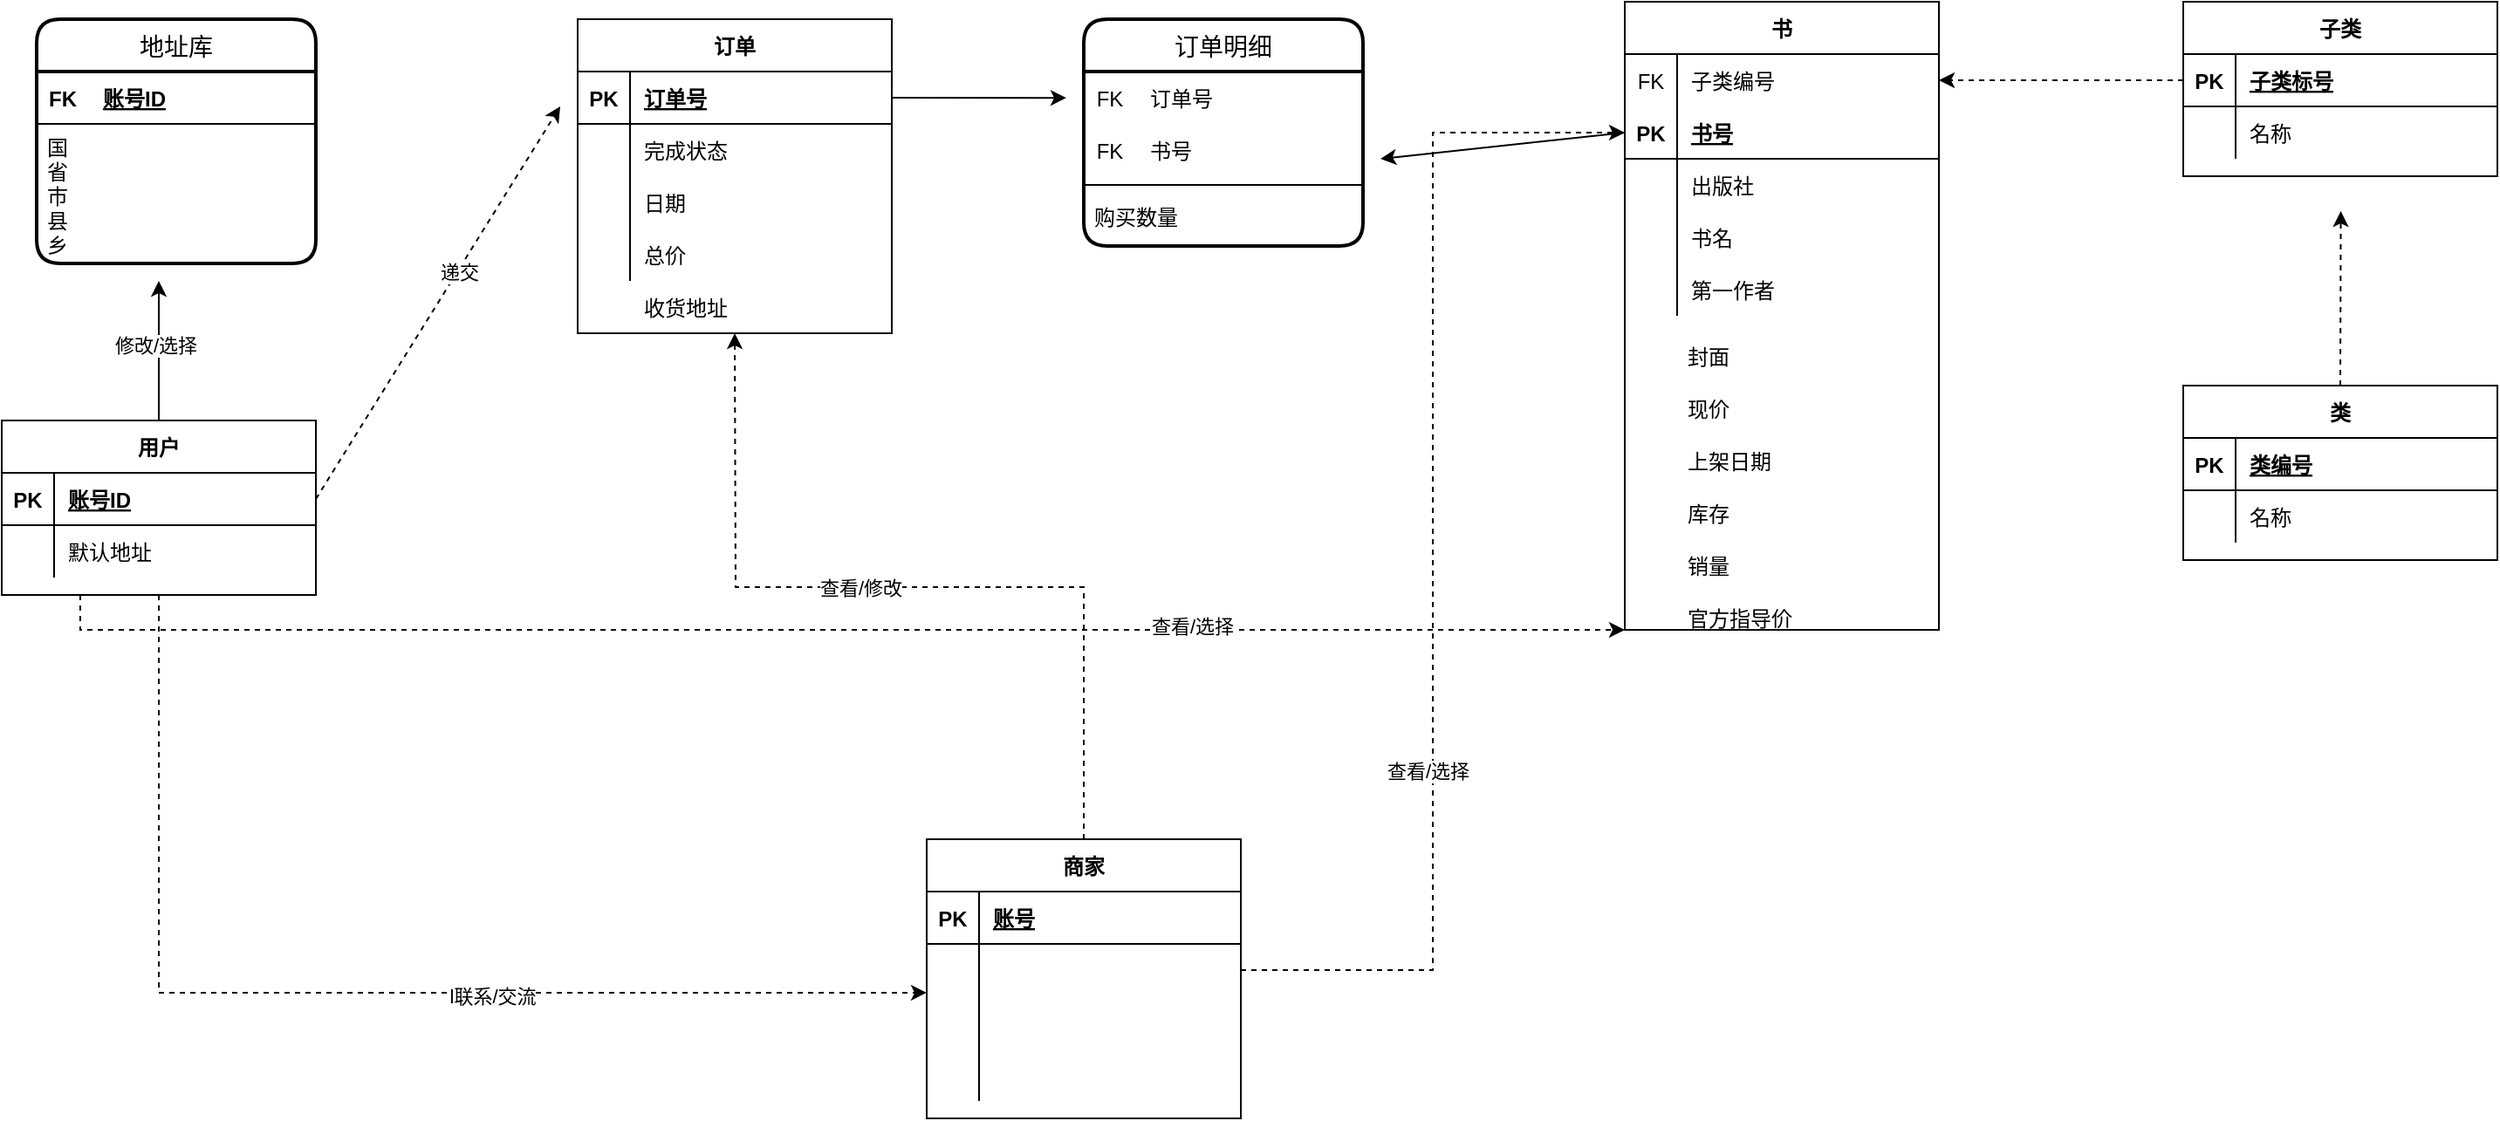 <mxfile version="17.1.3" type="device"><diagram id="PVx3IJxcuA85VqXMpoUj" name="Page-1"><mxGraphModel dx="1148" dy="-43" grid="1" gridSize="10" guides="1" tooltips="1" connect="1" arrows="1" fold="1" page="1" pageScale="1" pageWidth="1169" pageHeight="827" math="0" shadow="0"><root><mxCell id="0"/><mxCell id="1" parent="0"/><object label="" 用户权限="" id="YleLjHHi8RFMYq0Y7Qpu-49"><mxCell style="edgeStyle=none;rounded=0;orthogonalLoop=1;jettySize=auto;html=1;exitX=0.5;exitY=0;exitDx=0;exitDy=0;" parent="1" source="YleLjHHi8RFMYq0Y7Qpu-9" edge="1"><mxGeometry relative="1" as="geometry"><mxPoint x="210" y="1070" as="targetPoint"/></mxGeometry></mxCell></object><mxCell id="2wdB68N8IhWQYw5dnBEn-16" value="修改/选择" style="edgeLabel;html=1;align=center;verticalAlign=middle;resizable=0;points=[];" vertex="1" connectable="0" parent="YleLjHHi8RFMYq0Y7Qpu-49"><mxGeometry x="0.085" y="2" relative="1" as="geometry"><mxPoint as="offset"/></mxGeometry></mxCell><mxCell id="2wdB68N8IhWQYw5dnBEn-20" style="edgeStyle=orthogonalEdgeStyle;rounded=0;orthogonalLoop=1;jettySize=auto;html=1;exitX=0.5;exitY=1;exitDx=0;exitDy=0;entryX=0;entryY=-0.067;entryDx=0;entryDy=0;entryPerimeter=0;dashed=1;" edge="1" parent="1" source="YleLjHHi8RFMYq0Y7Qpu-9" target="2wdB68N8IhWQYw5dnBEn-8"><mxGeometry relative="1" as="geometry"/></mxCell><mxCell id="2wdB68N8IhWQYw5dnBEn-22" value="l联系/交流" style="edgeLabel;html=1;align=center;verticalAlign=middle;resizable=0;points=[];" vertex="1" connectable="0" parent="2wdB68N8IhWQYw5dnBEn-20"><mxGeometry x="0.253" y="-2" relative="1" as="geometry"><mxPoint as="offset"/></mxGeometry></mxCell><mxCell id="2wdB68N8IhWQYw5dnBEn-23" style="edgeStyle=orthogonalEdgeStyle;rounded=0;orthogonalLoop=1;jettySize=auto;html=1;exitX=0.25;exitY=1;exitDx=0;exitDy=0;entryX=0;entryY=1;entryDx=0;entryDy=0;dashed=1;" edge="1" parent="1" source="YleLjHHi8RFMYq0Y7Qpu-9" target="YleLjHHi8RFMYq0Y7Qpu-63"><mxGeometry relative="1" as="geometry"/></mxCell><mxCell id="2wdB68N8IhWQYw5dnBEn-24" value="查看/选择" style="edgeLabel;html=1;align=center;verticalAlign=middle;resizable=0;points=[];" vertex="1" connectable="0" parent="2wdB68N8IhWQYw5dnBEn-23"><mxGeometry x="0.452" y="2" relative="1" as="geometry"><mxPoint as="offset"/></mxGeometry></mxCell><mxCell id="YleLjHHi8RFMYq0Y7Qpu-9" value="用户" style="shape=table;startSize=30;container=1;collapsible=1;childLayout=tableLayout;fixedRows=1;rowLines=0;fontStyle=1;align=center;resizeLast=1;" parent="1" vertex="1"><mxGeometry x="120" y="1150" width="180" height="100" as="geometry"/></mxCell><mxCell id="YleLjHHi8RFMYq0Y7Qpu-10" value="" style="shape=tableRow;horizontal=0;startSize=0;swimlaneHead=0;swimlaneBody=0;fillColor=none;collapsible=0;dropTarget=0;points=[[0,0.5],[1,0.5]];portConstraint=eastwest;top=0;left=0;right=0;bottom=1;" parent="YleLjHHi8RFMYq0Y7Qpu-9" vertex="1"><mxGeometry y="30" width="180" height="30" as="geometry"/></mxCell><mxCell id="YleLjHHi8RFMYq0Y7Qpu-11" value="PK" style="shape=partialRectangle;connectable=0;fillColor=none;top=0;left=0;bottom=0;right=0;fontStyle=1;overflow=hidden;" parent="YleLjHHi8RFMYq0Y7Qpu-10" vertex="1"><mxGeometry width="30" height="30" as="geometry"><mxRectangle width="30" height="30" as="alternateBounds"/></mxGeometry></mxCell><mxCell id="YleLjHHi8RFMYq0Y7Qpu-12" value="账号ID" style="shape=partialRectangle;connectable=0;fillColor=none;top=0;left=0;bottom=0;right=0;align=left;spacingLeft=6;fontStyle=5;overflow=hidden;" parent="YleLjHHi8RFMYq0Y7Qpu-10" vertex="1"><mxGeometry x="30" width="150" height="30" as="geometry"><mxRectangle width="150" height="30" as="alternateBounds"/></mxGeometry></mxCell><mxCell id="YleLjHHi8RFMYq0Y7Qpu-13" value="" style="shape=tableRow;horizontal=0;startSize=0;swimlaneHead=0;swimlaneBody=0;fillColor=none;collapsible=0;dropTarget=0;points=[[0,0.5],[1,0.5]];portConstraint=eastwest;top=0;left=0;right=0;bottom=0;" parent="YleLjHHi8RFMYq0Y7Qpu-9" vertex="1"><mxGeometry y="60" width="180" height="30" as="geometry"/></mxCell><mxCell id="YleLjHHi8RFMYq0Y7Qpu-14" value="" style="shape=partialRectangle;connectable=0;fillColor=none;top=0;left=0;bottom=0;right=0;editable=1;overflow=hidden;" parent="YleLjHHi8RFMYq0Y7Qpu-13" vertex="1"><mxGeometry width="30" height="30" as="geometry"><mxRectangle width="30" height="30" as="alternateBounds"/></mxGeometry></mxCell><mxCell id="YleLjHHi8RFMYq0Y7Qpu-15" value="默认地址" style="shape=partialRectangle;connectable=0;fillColor=none;top=0;left=0;bottom=0;right=0;align=left;spacingLeft=6;overflow=hidden;" parent="YleLjHHi8RFMYq0Y7Qpu-13" vertex="1"><mxGeometry x="30" width="150" height="30" as="geometry"><mxRectangle width="150" height="30" as="alternateBounds"/></mxGeometry></mxCell><mxCell id="YleLjHHi8RFMYq0Y7Qpu-22" value="地址库" style="swimlane;childLayout=stackLayout;horizontal=1;startSize=30;horizontalStack=0;rounded=1;fontSize=14;fontStyle=0;strokeWidth=2;resizeParent=0;resizeLast=1;shadow=0;dashed=0;align=center;" parent="1" vertex="1"><mxGeometry x="140" y="920" width="160" height="140" as="geometry"/></mxCell><mxCell id="YleLjHHi8RFMYq0Y7Qpu-41" value="" style="shape=table;startSize=0;container=1;collapsible=1;childLayout=tableLayout;fixedRows=1;rowLines=0;fontStyle=0;align=center;resizeLast=1;strokeColor=none;fillColor=none;collapsible=0;" parent="YleLjHHi8RFMYq0Y7Qpu-22" vertex="1"><mxGeometry y="30" width="160" height="30" as="geometry"/></mxCell><mxCell id="YleLjHHi8RFMYq0Y7Qpu-42" value="" style="shape=tableRow;horizontal=0;startSize=0;swimlaneHead=0;swimlaneBody=0;fillColor=none;collapsible=0;dropTarget=0;points=[[0,0.5],[1,0.5]];portConstraint=eastwest;top=0;left=0;right=0;bottom=1;" parent="YleLjHHi8RFMYq0Y7Qpu-41" vertex="1"><mxGeometry width="160" height="30" as="geometry"/></mxCell><mxCell id="YleLjHHi8RFMYq0Y7Qpu-43" value="FK" style="shape=partialRectangle;connectable=0;fillColor=none;top=0;left=0;bottom=0;right=0;fontStyle=1;overflow=hidden;" parent="YleLjHHi8RFMYq0Y7Qpu-42" vertex="1"><mxGeometry width="30" height="30" as="geometry"><mxRectangle width="30" height="30" as="alternateBounds"/></mxGeometry></mxCell><mxCell id="YleLjHHi8RFMYq0Y7Qpu-44" value="账号ID" style="shape=partialRectangle;connectable=0;fillColor=none;top=0;left=0;bottom=0;right=0;align=left;spacingLeft=6;fontStyle=5;overflow=hidden;" parent="YleLjHHi8RFMYq0Y7Qpu-42" vertex="1"><mxGeometry x="30" width="130" height="30" as="geometry"><mxRectangle width="130" height="30" as="alternateBounds"/></mxGeometry></mxCell><mxCell id="YleLjHHi8RFMYq0Y7Qpu-23" value="国&#10;省&#10;市&#10;县&#10;乡" style="align=left;strokeColor=none;fillColor=none;spacingLeft=4;fontSize=12;verticalAlign=top;resizable=0;rotatable=0;part=1;" parent="YleLjHHi8RFMYq0Y7Qpu-22" vertex="1"><mxGeometry y="60" width="160" height="80" as="geometry"/></mxCell><mxCell id="YleLjHHi8RFMYq0Y7Qpu-45" style="edgeStyle=none;rounded=0;orthogonalLoop=1;jettySize=auto;html=1;entryX=0.563;entryY=1;entryDx=0;entryDy=0;entryPerimeter=0;" parent="YleLjHHi8RFMYq0Y7Qpu-22" source="YleLjHHi8RFMYq0Y7Qpu-23" target="YleLjHHi8RFMYq0Y7Qpu-23" edge="1"><mxGeometry relative="1" as="geometry"/></mxCell><mxCell id="YleLjHHi8RFMYq0Y7Qpu-62" style="edgeStyle=none;rounded=0;orthogonalLoop=1;jettySize=auto;html=1;exitX=1;exitY=0.25;exitDx=0;exitDy=0;" parent="1" source="YleLjHHi8RFMYq0Y7Qpu-28" edge="1"><mxGeometry relative="1" as="geometry"><mxPoint x="730" y="965.103" as="targetPoint"/></mxGeometry></mxCell><mxCell id="YleLjHHi8RFMYq0Y7Qpu-28" value="订单" style="shape=table;startSize=30;container=1;collapsible=1;childLayout=tableLayout;fixedRows=1;rowLines=0;fontStyle=1;align=center;resizeLast=1;" parent="1" vertex="1"><mxGeometry x="450" y="920" width="180" height="180" as="geometry"/></mxCell><mxCell id="YleLjHHi8RFMYq0Y7Qpu-29" value="" style="shape=tableRow;horizontal=0;startSize=0;swimlaneHead=0;swimlaneBody=0;fillColor=none;collapsible=0;dropTarget=0;points=[[0,0.5],[1,0.5]];portConstraint=eastwest;top=0;left=0;right=0;bottom=1;" parent="YleLjHHi8RFMYq0Y7Qpu-28" vertex="1"><mxGeometry y="30" width="180" height="30" as="geometry"/></mxCell><mxCell id="YleLjHHi8RFMYq0Y7Qpu-30" value="PK" style="shape=partialRectangle;connectable=0;fillColor=none;top=0;left=0;bottom=0;right=0;fontStyle=1;overflow=hidden;" parent="YleLjHHi8RFMYq0Y7Qpu-29" vertex="1"><mxGeometry width="30" height="30" as="geometry"><mxRectangle width="30" height="30" as="alternateBounds"/></mxGeometry></mxCell><mxCell id="YleLjHHi8RFMYq0Y7Qpu-31" value="订单号" style="shape=partialRectangle;connectable=0;fillColor=none;top=0;left=0;bottom=0;right=0;align=left;spacingLeft=6;fontStyle=5;overflow=hidden;" parent="YleLjHHi8RFMYq0Y7Qpu-29" vertex="1"><mxGeometry x="30" width="150" height="30" as="geometry"><mxRectangle width="150" height="30" as="alternateBounds"/></mxGeometry></mxCell><mxCell id="YleLjHHi8RFMYq0Y7Qpu-32" value="" style="shape=tableRow;horizontal=0;startSize=0;swimlaneHead=0;swimlaneBody=0;fillColor=none;collapsible=0;dropTarget=0;points=[[0,0.5],[1,0.5]];portConstraint=eastwest;top=0;left=0;right=0;bottom=0;" parent="YleLjHHi8RFMYq0Y7Qpu-28" vertex="1"><mxGeometry y="60" width="180" height="30" as="geometry"/></mxCell><mxCell id="YleLjHHi8RFMYq0Y7Qpu-33" value="" style="shape=partialRectangle;connectable=0;fillColor=none;top=0;left=0;bottom=0;right=0;editable=1;overflow=hidden;" parent="YleLjHHi8RFMYq0Y7Qpu-32" vertex="1"><mxGeometry width="30" height="30" as="geometry"><mxRectangle width="30" height="30" as="alternateBounds"/></mxGeometry></mxCell><mxCell id="YleLjHHi8RFMYq0Y7Qpu-34" value="完成状态" style="shape=partialRectangle;connectable=0;fillColor=none;top=0;left=0;bottom=0;right=0;align=left;spacingLeft=6;overflow=hidden;" parent="YleLjHHi8RFMYq0Y7Qpu-32" vertex="1"><mxGeometry x="30" width="150" height="30" as="geometry"><mxRectangle width="150" height="30" as="alternateBounds"/></mxGeometry></mxCell><mxCell id="YleLjHHi8RFMYq0Y7Qpu-35" value="" style="shape=tableRow;horizontal=0;startSize=0;swimlaneHead=0;swimlaneBody=0;fillColor=none;collapsible=0;dropTarget=0;points=[[0,0.5],[1,0.5]];portConstraint=eastwest;top=0;left=0;right=0;bottom=0;" parent="YleLjHHi8RFMYq0Y7Qpu-28" vertex="1"><mxGeometry y="90" width="180" height="30" as="geometry"/></mxCell><mxCell id="YleLjHHi8RFMYq0Y7Qpu-36" value="" style="shape=partialRectangle;connectable=0;fillColor=none;top=0;left=0;bottom=0;right=0;editable=1;overflow=hidden;" parent="YleLjHHi8RFMYq0Y7Qpu-35" vertex="1"><mxGeometry width="30" height="30" as="geometry"><mxRectangle width="30" height="30" as="alternateBounds"/></mxGeometry></mxCell><mxCell id="YleLjHHi8RFMYq0Y7Qpu-37" value="日期" style="shape=partialRectangle;connectable=0;fillColor=none;top=0;left=0;bottom=0;right=0;align=left;spacingLeft=6;overflow=hidden;" parent="YleLjHHi8RFMYq0Y7Qpu-35" vertex="1"><mxGeometry x="30" width="150" height="30" as="geometry"><mxRectangle width="150" height="30" as="alternateBounds"/></mxGeometry></mxCell><mxCell id="YleLjHHi8RFMYq0Y7Qpu-38" value="" style="shape=tableRow;horizontal=0;startSize=0;swimlaneHead=0;swimlaneBody=0;fillColor=none;collapsible=0;dropTarget=0;points=[[0,0.5],[1,0.5]];portConstraint=eastwest;top=0;left=0;right=0;bottom=0;" parent="YleLjHHi8RFMYq0Y7Qpu-28" vertex="1"><mxGeometry y="120" width="180" height="30" as="geometry"/></mxCell><mxCell id="YleLjHHi8RFMYq0Y7Qpu-39" value="" style="shape=partialRectangle;connectable=0;fillColor=none;top=0;left=0;bottom=0;right=0;editable=1;overflow=hidden;" parent="YleLjHHi8RFMYq0Y7Qpu-38" vertex="1"><mxGeometry width="30" height="30" as="geometry"><mxRectangle width="30" height="30" as="alternateBounds"/></mxGeometry></mxCell><mxCell id="YleLjHHi8RFMYq0Y7Qpu-40" value="总价" style="shape=partialRectangle;connectable=0;fillColor=none;top=0;left=0;bottom=0;right=0;align=left;spacingLeft=6;overflow=hidden;" parent="YleLjHHi8RFMYq0Y7Qpu-38" vertex="1"><mxGeometry x="30" width="150" height="30" as="geometry"><mxRectangle width="150" height="30" as="alternateBounds"/></mxGeometry></mxCell><mxCell id="YleLjHHi8RFMYq0Y7Qpu-48" value="收货地址" style="shape=partialRectangle;connectable=0;fillColor=none;top=0;left=0;bottom=0;right=0;align=left;spacingLeft=6;overflow=hidden;" parent="1" vertex="1"><mxGeometry x="480" y="1070" width="150" height="30" as="geometry"><mxRectangle width="150" height="30" as="alternateBounds"/></mxGeometry></mxCell><object label="" 递交="" id="YleLjHHi8RFMYq0Y7Qpu-50"><mxCell style="edgeStyle=none;rounded=0;orthogonalLoop=1;jettySize=auto;html=1;exitX=1;exitY=0.5;exitDx=0;exitDy=0;dashed=1;" parent="1" source="YleLjHHi8RFMYq0Y7Qpu-10" edge="1"><mxGeometry relative="1" as="geometry"><mxPoint x="440" y="970" as="targetPoint"/></mxGeometry></mxCell></object><mxCell id="2wdB68N8IhWQYw5dnBEn-14" value="递交" style="edgeLabel;html=1;align=center;verticalAlign=middle;resizable=0;points=[];" vertex="1" connectable="0" parent="YleLjHHi8RFMYq0Y7Qpu-50"><mxGeometry x="0.163" y="-1" relative="1" as="geometry"><mxPoint as="offset"/></mxGeometry></mxCell><mxCell id="YleLjHHi8RFMYq0Y7Qpu-51" value="订单明细" style="swimlane;childLayout=stackLayout;horizontal=1;startSize=30;horizontalStack=0;rounded=1;fontSize=14;fontStyle=0;strokeWidth=2;resizeParent=0;resizeLast=1;shadow=0;dashed=0;align=center;" parent="1" vertex="1"><mxGeometry x="740" y="920" width="160" height="130" as="geometry"/></mxCell><mxCell id="YleLjHHi8RFMYq0Y7Qpu-53" value="" style="shape=table;startSize=0;container=1;collapsible=1;childLayout=tableLayout;fixedRows=1;rowLines=0;fontStyle=0;align=center;resizeLast=1;strokeColor=none;fillColor=none;collapsible=0;" parent="YleLjHHi8RFMYq0Y7Qpu-51" vertex="1"><mxGeometry y="30" width="160" height="60" as="geometry"/></mxCell><mxCell id="YleLjHHi8RFMYq0Y7Qpu-54" value="" style="shape=tableRow;horizontal=0;startSize=0;swimlaneHead=0;swimlaneBody=0;fillColor=none;collapsible=0;dropTarget=0;points=[[0,0.5],[1,0.5]];portConstraint=eastwest;top=0;left=0;right=0;bottom=0;" parent="YleLjHHi8RFMYq0Y7Qpu-53" vertex="1"><mxGeometry width="160" height="30" as="geometry"/></mxCell><mxCell id="YleLjHHi8RFMYq0Y7Qpu-55" value="FK" style="shape=partialRectangle;connectable=0;fillColor=none;top=0;left=0;bottom=0;right=0;fontStyle=0;overflow=hidden;" parent="YleLjHHi8RFMYq0Y7Qpu-54" vertex="1"><mxGeometry width="30" height="30" as="geometry"><mxRectangle width="30" height="30" as="alternateBounds"/></mxGeometry></mxCell><mxCell id="YleLjHHi8RFMYq0Y7Qpu-56" value="订单号" style="shape=partialRectangle;connectable=0;fillColor=none;top=0;left=0;bottom=0;right=0;align=left;spacingLeft=6;fontStyle=0;overflow=hidden;" parent="YleLjHHi8RFMYq0Y7Qpu-54" vertex="1"><mxGeometry x="30" width="130" height="30" as="geometry"><mxRectangle width="130" height="30" as="alternateBounds"/></mxGeometry></mxCell><mxCell id="YleLjHHi8RFMYq0Y7Qpu-59" value="" style="shape=tableRow;horizontal=0;startSize=0;swimlaneHead=0;swimlaneBody=0;fillColor=none;collapsible=0;dropTarget=0;points=[[0,0.5],[1,0.5]];portConstraint=eastwest;top=0;left=0;right=0;bottom=0;" parent="YleLjHHi8RFMYq0Y7Qpu-53" vertex="1"><mxGeometry y="30" width="160" height="30" as="geometry"/></mxCell><mxCell id="YleLjHHi8RFMYq0Y7Qpu-60" value="FK" style="shape=partialRectangle;connectable=0;fillColor=none;top=0;left=0;bottom=0;right=0;fontStyle=0;overflow=hidden;" parent="YleLjHHi8RFMYq0Y7Qpu-59" vertex="1"><mxGeometry width="30" height="30" as="geometry"><mxRectangle width="30" height="30" as="alternateBounds"/></mxGeometry></mxCell><mxCell id="YleLjHHi8RFMYq0Y7Qpu-61" value="书号" style="shape=partialRectangle;connectable=0;fillColor=none;top=0;left=0;bottom=0;right=0;align=left;spacingLeft=6;fontStyle=0;overflow=hidden;" parent="YleLjHHi8RFMYq0Y7Qpu-59" vertex="1"><mxGeometry x="30" width="130" height="30" as="geometry"><mxRectangle width="130" height="30" as="alternateBounds"/></mxGeometry></mxCell><mxCell id="YleLjHHi8RFMYq0Y7Qpu-57" value="" style="line;strokeWidth=1;rotatable=0;dashed=0;labelPosition=right;align=left;verticalAlign=middle;spacingTop=0;spacingLeft=6;points=[];portConstraint=eastwest;" parent="YleLjHHi8RFMYq0Y7Qpu-51" vertex="1"><mxGeometry y="90" width="160" height="10" as="geometry"/></mxCell><mxCell id="YleLjHHi8RFMYq0Y7Qpu-52" value="购买数量" style="align=left;strokeColor=none;fillColor=none;spacingLeft=4;fontSize=12;verticalAlign=top;resizable=0;rotatable=0;part=1;" parent="YleLjHHi8RFMYq0Y7Qpu-51" vertex="1"><mxGeometry y="100" width="160" height="30" as="geometry"/></mxCell><mxCell id="YleLjHHi8RFMYq0Y7Qpu-76" style="edgeStyle=none;rounded=0;orthogonalLoop=1;jettySize=auto;html=1;exitX=0;exitY=0.5;exitDx=0;exitDy=0;" parent="1" source="YleLjHHi8RFMYq0Y7Qpu-64" edge="1"><mxGeometry relative="1" as="geometry"><mxPoint x="910" y="1000" as="targetPoint"/></mxGeometry></mxCell><mxCell id="YleLjHHi8RFMYq0Y7Qpu-63" value="书" style="shape=table;startSize=30;container=1;collapsible=1;childLayout=tableLayout;fixedRows=1;rowLines=0;fontStyle=1;align=center;resizeLast=1;" parent="1" vertex="1"><mxGeometry x="1050" y="910" width="180" height="360" as="geometry"/></mxCell><mxCell id="YleLjHHi8RFMYq0Y7Qpu-83" value="" style="shape=tableRow;horizontal=0;startSize=0;swimlaneHead=0;swimlaneBody=0;fillColor=none;collapsible=0;dropTarget=0;points=[[0,0.5],[1,0.5]];portConstraint=eastwest;top=0;left=0;right=0;bottom=0;" parent="YleLjHHi8RFMYq0Y7Qpu-63" vertex="1"><mxGeometry y="30" width="180" height="30" as="geometry"/></mxCell><mxCell id="YleLjHHi8RFMYq0Y7Qpu-84" value="FK" style="shape=partialRectangle;connectable=0;fillColor=none;top=0;left=0;bottom=0;right=0;fontStyle=0;overflow=hidden;" parent="YleLjHHi8RFMYq0Y7Qpu-83" vertex="1"><mxGeometry width="30" height="30" as="geometry"><mxRectangle width="30" height="30" as="alternateBounds"/></mxGeometry></mxCell><mxCell id="YleLjHHi8RFMYq0Y7Qpu-85" value="子类编号" style="shape=partialRectangle;connectable=0;fillColor=none;top=0;left=0;bottom=0;right=0;align=left;spacingLeft=6;fontStyle=0;overflow=hidden;" parent="YleLjHHi8RFMYq0Y7Qpu-83" vertex="1"><mxGeometry x="30" width="150" height="30" as="geometry"><mxRectangle width="150" height="30" as="alternateBounds"/></mxGeometry></mxCell><mxCell id="YleLjHHi8RFMYq0Y7Qpu-64" value="" style="shape=tableRow;horizontal=0;startSize=0;swimlaneHead=0;swimlaneBody=0;fillColor=none;collapsible=0;dropTarget=0;points=[[0,0.5],[1,0.5]];portConstraint=eastwest;top=0;left=0;right=0;bottom=1;" parent="YleLjHHi8RFMYq0Y7Qpu-63" vertex="1"><mxGeometry y="60" width="180" height="30" as="geometry"/></mxCell><mxCell id="YleLjHHi8RFMYq0Y7Qpu-65" value="PK" style="shape=partialRectangle;connectable=0;fillColor=none;top=0;left=0;bottom=0;right=0;fontStyle=1;overflow=hidden;" parent="YleLjHHi8RFMYq0Y7Qpu-64" vertex="1"><mxGeometry width="30" height="30" as="geometry"><mxRectangle width="30" height="30" as="alternateBounds"/></mxGeometry></mxCell><mxCell id="YleLjHHi8RFMYq0Y7Qpu-66" value="书号" style="shape=partialRectangle;connectable=0;fillColor=none;top=0;left=0;bottom=0;right=0;align=left;spacingLeft=6;fontStyle=5;overflow=hidden;" parent="YleLjHHi8RFMYq0Y7Qpu-64" vertex="1"><mxGeometry x="30" width="150" height="30" as="geometry"><mxRectangle width="150" height="30" as="alternateBounds"/></mxGeometry></mxCell><mxCell id="YleLjHHi8RFMYq0Y7Qpu-67" value="" style="shape=tableRow;horizontal=0;startSize=0;swimlaneHead=0;swimlaneBody=0;fillColor=none;collapsible=0;dropTarget=0;points=[[0,0.5],[1,0.5]];portConstraint=eastwest;top=0;left=0;right=0;bottom=0;" parent="YleLjHHi8RFMYq0Y7Qpu-63" vertex="1"><mxGeometry y="90" width="180" height="30" as="geometry"/></mxCell><mxCell id="YleLjHHi8RFMYq0Y7Qpu-68" value="" style="shape=partialRectangle;connectable=0;fillColor=none;top=0;left=0;bottom=0;right=0;editable=1;overflow=hidden;" parent="YleLjHHi8RFMYq0Y7Qpu-67" vertex="1"><mxGeometry width="30" height="30" as="geometry"><mxRectangle width="30" height="30" as="alternateBounds"/></mxGeometry></mxCell><mxCell id="YleLjHHi8RFMYq0Y7Qpu-69" value="出版社" style="shape=partialRectangle;connectable=0;fillColor=none;top=0;left=0;bottom=0;right=0;align=left;spacingLeft=6;overflow=hidden;" parent="YleLjHHi8RFMYq0Y7Qpu-67" vertex="1"><mxGeometry x="30" width="150" height="30" as="geometry"><mxRectangle width="150" height="30" as="alternateBounds"/></mxGeometry></mxCell><mxCell id="YleLjHHi8RFMYq0Y7Qpu-70" value="" style="shape=tableRow;horizontal=0;startSize=0;swimlaneHead=0;swimlaneBody=0;fillColor=none;collapsible=0;dropTarget=0;points=[[0,0.5],[1,0.5]];portConstraint=eastwest;top=0;left=0;right=0;bottom=0;" parent="YleLjHHi8RFMYq0Y7Qpu-63" vertex="1"><mxGeometry y="120" width="180" height="30" as="geometry"/></mxCell><mxCell id="YleLjHHi8RFMYq0Y7Qpu-71" value="" style="shape=partialRectangle;connectable=0;fillColor=none;top=0;left=0;bottom=0;right=0;editable=1;overflow=hidden;" parent="YleLjHHi8RFMYq0Y7Qpu-70" vertex="1"><mxGeometry width="30" height="30" as="geometry"><mxRectangle width="30" height="30" as="alternateBounds"/></mxGeometry></mxCell><mxCell id="YleLjHHi8RFMYq0Y7Qpu-72" value="书名" style="shape=partialRectangle;connectable=0;fillColor=none;top=0;left=0;bottom=0;right=0;align=left;spacingLeft=6;overflow=hidden;" parent="YleLjHHi8RFMYq0Y7Qpu-70" vertex="1"><mxGeometry x="30" width="150" height="30" as="geometry"><mxRectangle width="150" height="30" as="alternateBounds"/></mxGeometry></mxCell><mxCell id="YleLjHHi8RFMYq0Y7Qpu-73" value="" style="shape=tableRow;horizontal=0;startSize=0;swimlaneHead=0;swimlaneBody=0;fillColor=none;collapsible=0;dropTarget=0;points=[[0,0.5],[1,0.5]];portConstraint=eastwest;top=0;left=0;right=0;bottom=0;" parent="YleLjHHi8RFMYq0Y7Qpu-63" vertex="1"><mxGeometry y="150" width="180" height="30" as="geometry"/></mxCell><mxCell id="YleLjHHi8RFMYq0Y7Qpu-74" value="" style="shape=partialRectangle;connectable=0;fillColor=none;top=0;left=0;bottom=0;right=0;editable=1;overflow=hidden;" parent="YleLjHHi8RFMYq0Y7Qpu-73" vertex="1"><mxGeometry width="30" height="30" as="geometry"><mxRectangle width="30" height="30" as="alternateBounds"/></mxGeometry></mxCell><mxCell id="YleLjHHi8RFMYq0Y7Qpu-75" value="第一作者" style="shape=partialRectangle;connectable=0;fillColor=none;top=0;left=0;bottom=0;right=0;align=left;spacingLeft=6;overflow=hidden;" parent="YleLjHHi8RFMYq0Y7Qpu-73" vertex="1"><mxGeometry x="30" width="150" height="30" as="geometry"><mxRectangle width="150" height="30" as="alternateBounds"/></mxGeometry></mxCell><mxCell id="YleLjHHi8RFMYq0Y7Qpu-77" value="官方指导价" style="text;strokeColor=none;fillColor=none;spacingLeft=4;spacingRight=4;overflow=hidden;rotatable=0;points=[[0,0.5],[1,0.5]];portConstraint=eastwest;fontSize=12;" parent="1" vertex="1"><mxGeometry x="1080" y="1250" width="150" height="30" as="geometry"/></mxCell><mxCell id="YleLjHHi8RFMYq0Y7Qpu-78" value="封面" style="text;strokeColor=none;fillColor=none;spacingLeft=4;spacingRight=4;overflow=hidden;rotatable=0;points=[[0,0.5],[1,0.5]];portConstraint=eastwest;fontSize=12;" parent="1" vertex="1"><mxGeometry x="1080" y="1100" width="150" height="30" as="geometry"/></mxCell><mxCell id="YleLjHHi8RFMYq0Y7Qpu-79" value="现价" style="text;strokeColor=none;fillColor=none;spacingLeft=4;spacingRight=4;overflow=hidden;rotatable=0;points=[[0,0.5],[1,0.5]];portConstraint=eastwest;fontSize=12;" parent="1" vertex="1"><mxGeometry x="1080" y="1130" width="150" height="30" as="geometry"/></mxCell><mxCell id="YleLjHHi8RFMYq0Y7Qpu-80" value="上架日期" style="text;strokeColor=none;fillColor=none;spacingLeft=4;spacingRight=4;overflow=hidden;rotatable=0;points=[[0,0.5],[1,0.5]];portConstraint=eastwest;fontSize=12;" parent="1" vertex="1"><mxGeometry x="1080" y="1160" width="150" height="30" as="geometry"/></mxCell><mxCell id="YleLjHHi8RFMYq0Y7Qpu-81" value="库存" style="text;strokeColor=none;fillColor=none;spacingLeft=4;spacingRight=4;overflow=hidden;rotatable=0;points=[[0,0.5],[1,0.5]];portConstraint=eastwest;fontSize=12;" parent="1" vertex="1"><mxGeometry x="1080" y="1190" width="150" height="30" as="geometry"/></mxCell><mxCell id="YleLjHHi8RFMYq0Y7Qpu-82" value="销量" style="text;strokeColor=none;fillColor=none;spacingLeft=4;spacingRight=4;overflow=hidden;rotatable=0;points=[[0,0.5],[1,0.5]];portConstraint=eastwest;fontSize=12;" parent="1" vertex="1"><mxGeometry x="1080" y="1220" width="150" height="30" as="geometry"/></mxCell><mxCell id="YleLjHHi8RFMYq0Y7Qpu-119" style="edgeStyle=none;rounded=0;orthogonalLoop=1;jettySize=auto;html=1;exitX=0.5;exitY=0;exitDx=0;exitDy=0;dashed=1;" parent="1" source="YleLjHHi8RFMYq0Y7Qpu-86" edge="1"><mxGeometry relative="1" as="geometry"><mxPoint x="1460.286" y="1030" as="targetPoint"/></mxGeometry></mxCell><mxCell id="YleLjHHi8RFMYq0Y7Qpu-86" value="类" style="shape=table;startSize=30;container=1;collapsible=1;childLayout=tableLayout;fixedRows=1;rowLines=0;fontStyle=1;align=center;resizeLast=1;" parent="1" vertex="1"><mxGeometry x="1370" y="1130" width="180" height="100" as="geometry"/></mxCell><mxCell id="YleLjHHi8RFMYq0Y7Qpu-87" value="" style="shape=tableRow;horizontal=0;startSize=0;swimlaneHead=0;swimlaneBody=0;fillColor=none;collapsible=0;dropTarget=0;points=[[0,0.5],[1,0.5]];portConstraint=eastwest;top=0;left=0;right=0;bottom=1;" parent="YleLjHHi8RFMYq0Y7Qpu-86" vertex="1"><mxGeometry y="30" width="180" height="30" as="geometry"/></mxCell><mxCell id="YleLjHHi8RFMYq0Y7Qpu-88" value="PK" style="shape=partialRectangle;connectable=0;fillColor=none;top=0;left=0;bottom=0;right=0;fontStyle=1;overflow=hidden;" parent="YleLjHHi8RFMYq0Y7Qpu-87" vertex="1"><mxGeometry width="30" height="30" as="geometry"><mxRectangle width="30" height="30" as="alternateBounds"/></mxGeometry></mxCell><mxCell id="YleLjHHi8RFMYq0Y7Qpu-89" value="类编号" style="shape=partialRectangle;connectable=0;fillColor=none;top=0;left=0;bottom=0;right=0;align=left;spacingLeft=6;fontStyle=5;overflow=hidden;" parent="YleLjHHi8RFMYq0Y7Qpu-87" vertex="1"><mxGeometry x="30" width="150" height="30" as="geometry"><mxRectangle width="150" height="30" as="alternateBounds"/></mxGeometry></mxCell><mxCell id="YleLjHHi8RFMYq0Y7Qpu-90" value="" style="shape=tableRow;horizontal=0;startSize=0;swimlaneHead=0;swimlaneBody=0;fillColor=none;collapsible=0;dropTarget=0;points=[[0,0.5],[1,0.5]];portConstraint=eastwest;top=0;left=0;right=0;bottom=0;" parent="YleLjHHi8RFMYq0Y7Qpu-86" vertex="1"><mxGeometry y="60" width="180" height="30" as="geometry"/></mxCell><mxCell id="YleLjHHi8RFMYq0Y7Qpu-91" value="" style="shape=partialRectangle;connectable=0;fillColor=none;top=0;left=0;bottom=0;right=0;editable=1;overflow=hidden;" parent="YleLjHHi8RFMYq0Y7Qpu-90" vertex="1"><mxGeometry width="30" height="30" as="geometry"><mxRectangle width="30" height="30" as="alternateBounds"/></mxGeometry></mxCell><mxCell id="YleLjHHi8RFMYq0Y7Qpu-92" value="名称" style="shape=partialRectangle;connectable=0;fillColor=none;top=0;left=0;bottom=0;right=0;align=left;spacingLeft=6;overflow=hidden;" parent="YleLjHHi8RFMYq0Y7Qpu-90" vertex="1"><mxGeometry x="30" width="150" height="30" as="geometry"><mxRectangle width="150" height="30" as="alternateBounds"/></mxGeometry></mxCell><mxCell id="YleLjHHi8RFMYq0Y7Qpu-105" value="子类" style="shape=table;startSize=30;container=1;collapsible=1;childLayout=tableLayout;fixedRows=1;rowLines=0;fontStyle=1;align=center;resizeLast=1;" parent="1" vertex="1"><mxGeometry x="1370" y="910" width="180" height="100" as="geometry"/></mxCell><mxCell id="YleLjHHi8RFMYq0Y7Qpu-106" value="" style="shape=tableRow;horizontal=0;startSize=0;swimlaneHead=0;swimlaneBody=0;fillColor=none;collapsible=0;dropTarget=0;points=[[0,0.5],[1,0.5]];portConstraint=eastwest;top=0;left=0;right=0;bottom=1;" parent="YleLjHHi8RFMYq0Y7Qpu-105" vertex="1"><mxGeometry y="30" width="180" height="30" as="geometry"/></mxCell><mxCell id="YleLjHHi8RFMYq0Y7Qpu-107" value="PK" style="shape=partialRectangle;connectable=0;fillColor=none;top=0;left=0;bottom=0;right=0;fontStyle=1;overflow=hidden;" parent="YleLjHHi8RFMYq0Y7Qpu-106" vertex="1"><mxGeometry width="30" height="30" as="geometry"><mxRectangle width="30" height="30" as="alternateBounds"/></mxGeometry></mxCell><mxCell id="YleLjHHi8RFMYq0Y7Qpu-108" value="子类标号" style="shape=partialRectangle;connectable=0;fillColor=none;top=0;left=0;bottom=0;right=0;align=left;spacingLeft=6;fontStyle=5;overflow=hidden;" parent="YleLjHHi8RFMYq0Y7Qpu-106" vertex="1"><mxGeometry x="30" width="150" height="30" as="geometry"><mxRectangle width="150" height="30" as="alternateBounds"/></mxGeometry></mxCell><mxCell id="YleLjHHi8RFMYq0Y7Qpu-109" value="" style="shape=tableRow;horizontal=0;startSize=0;swimlaneHead=0;swimlaneBody=0;fillColor=none;collapsible=0;dropTarget=0;points=[[0,0.5],[1,0.5]];portConstraint=eastwest;top=0;left=0;right=0;bottom=0;" parent="YleLjHHi8RFMYq0Y7Qpu-105" vertex="1"><mxGeometry y="60" width="180" height="30" as="geometry"/></mxCell><mxCell id="YleLjHHi8RFMYq0Y7Qpu-110" value="" style="shape=partialRectangle;connectable=0;fillColor=none;top=0;left=0;bottom=0;right=0;editable=1;overflow=hidden;" parent="YleLjHHi8RFMYq0Y7Qpu-109" vertex="1"><mxGeometry width="30" height="30" as="geometry"><mxRectangle width="30" height="30" as="alternateBounds"/></mxGeometry></mxCell><mxCell id="YleLjHHi8RFMYq0Y7Qpu-111" value="名称" style="shape=partialRectangle;connectable=0;fillColor=none;top=0;left=0;bottom=0;right=0;align=left;spacingLeft=6;overflow=hidden;" parent="YleLjHHi8RFMYq0Y7Qpu-109" vertex="1"><mxGeometry x="30" width="150" height="30" as="geometry"><mxRectangle width="150" height="30" as="alternateBounds"/></mxGeometry></mxCell><mxCell id="YleLjHHi8RFMYq0Y7Qpu-118" style="edgeStyle=none;rounded=0;orthogonalLoop=1;jettySize=auto;html=1;exitX=0;exitY=0.5;exitDx=0;exitDy=0;entryX=1;entryY=0.5;entryDx=0;entryDy=0;dashed=1;" parent="1" source="YleLjHHi8RFMYq0Y7Qpu-106" target="YleLjHHi8RFMYq0Y7Qpu-83" edge="1"><mxGeometry relative="1" as="geometry"/></mxCell><mxCell id="2wdB68N8IhWQYw5dnBEn-15" style="edgeStyle=orthogonalEdgeStyle;rounded=0;orthogonalLoop=1;jettySize=auto;html=1;exitX=0.5;exitY=0;exitDx=0;exitDy=0;dashed=1;" edge="1" parent="1" source="2wdB68N8IhWQYw5dnBEn-1"><mxGeometry relative="1" as="geometry"><mxPoint x="540" y="1100" as="targetPoint"/><mxPoint x="1050" y="1250" as="sourcePoint"/></mxGeometry></mxCell><mxCell id="2wdB68N8IhWQYw5dnBEn-17" value="查看/修改" style="edgeLabel;html=1;align=center;verticalAlign=middle;resizable=0;points=[];" vertex="1" connectable="0" parent="2wdB68N8IhWQYw5dnBEn-15"><mxGeometry x="0.113" relative="1" as="geometry"><mxPoint as="offset"/></mxGeometry></mxCell><mxCell id="2wdB68N8IhWQYw5dnBEn-1" value="商家" style="shape=table;startSize=30;container=1;collapsible=1;childLayout=tableLayout;fixedRows=1;rowLines=0;fontStyle=1;align=center;resizeLast=1;" vertex="1" parent="1"><mxGeometry x="650" y="1390" width="180" height="160" as="geometry"/></mxCell><mxCell id="2wdB68N8IhWQYw5dnBEn-2" value="" style="shape=tableRow;horizontal=0;startSize=0;swimlaneHead=0;swimlaneBody=0;fillColor=none;collapsible=0;dropTarget=0;points=[[0,0.5],[1,0.5]];portConstraint=eastwest;top=0;left=0;right=0;bottom=1;" vertex="1" parent="2wdB68N8IhWQYw5dnBEn-1"><mxGeometry y="30" width="180" height="30" as="geometry"/></mxCell><mxCell id="2wdB68N8IhWQYw5dnBEn-3" value="PK" style="shape=partialRectangle;connectable=0;fillColor=none;top=0;left=0;bottom=0;right=0;fontStyle=1;overflow=hidden;" vertex="1" parent="2wdB68N8IhWQYw5dnBEn-2"><mxGeometry width="30" height="30" as="geometry"><mxRectangle width="30" height="30" as="alternateBounds"/></mxGeometry></mxCell><mxCell id="2wdB68N8IhWQYw5dnBEn-4" value="账号" style="shape=partialRectangle;connectable=0;fillColor=none;top=0;left=0;bottom=0;right=0;align=left;spacingLeft=6;fontStyle=5;overflow=hidden;" vertex="1" parent="2wdB68N8IhWQYw5dnBEn-2"><mxGeometry x="30" width="150" height="30" as="geometry"><mxRectangle width="150" height="30" as="alternateBounds"/></mxGeometry></mxCell><mxCell id="2wdB68N8IhWQYw5dnBEn-5" value="" style="shape=tableRow;horizontal=0;startSize=0;swimlaneHead=0;swimlaneBody=0;fillColor=none;collapsible=0;dropTarget=0;points=[[0,0.5],[1,0.5]];portConstraint=eastwest;top=0;left=0;right=0;bottom=0;" vertex="1" parent="2wdB68N8IhWQYw5dnBEn-1"><mxGeometry y="60" width="180" height="30" as="geometry"/></mxCell><mxCell id="2wdB68N8IhWQYw5dnBEn-6" value="" style="shape=partialRectangle;connectable=0;fillColor=none;top=0;left=0;bottom=0;right=0;editable=1;overflow=hidden;" vertex="1" parent="2wdB68N8IhWQYw5dnBEn-5"><mxGeometry width="30" height="30" as="geometry"><mxRectangle width="30" height="30" as="alternateBounds"/></mxGeometry></mxCell><mxCell id="2wdB68N8IhWQYw5dnBEn-7" value="" style="shape=partialRectangle;connectable=0;fillColor=none;top=0;left=0;bottom=0;right=0;align=left;spacingLeft=6;overflow=hidden;" vertex="1" parent="2wdB68N8IhWQYw5dnBEn-5"><mxGeometry x="30" width="150" height="30" as="geometry"><mxRectangle width="150" height="30" as="alternateBounds"/></mxGeometry></mxCell><mxCell id="2wdB68N8IhWQYw5dnBEn-8" value="" style="shape=tableRow;horizontal=0;startSize=0;swimlaneHead=0;swimlaneBody=0;fillColor=none;collapsible=0;dropTarget=0;points=[[0,0.5],[1,0.5]];portConstraint=eastwest;top=0;left=0;right=0;bottom=0;" vertex="1" parent="2wdB68N8IhWQYw5dnBEn-1"><mxGeometry y="90" width="180" height="30" as="geometry"/></mxCell><mxCell id="2wdB68N8IhWQYw5dnBEn-9" value="" style="shape=partialRectangle;connectable=0;fillColor=none;top=0;left=0;bottom=0;right=0;editable=1;overflow=hidden;" vertex="1" parent="2wdB68N8IhWQYw5dnBEn-8"><mxGeometry width="30" height="30" as="geometry"><mxRectangle width="30" height="30" as="alternateBounds"/></mxGeometry></mxCell><mxCell id="2wdB68N8IhWQYw5dnBEn-10" value="" style="shape=partialRectangle;connectable=0;fillColor=none;top=0;left=0;bottom=0;right=0;align=left;spacingLeft=6;overflow=hidden;" vertex="1" parent="2wdB68N8IhWQYw5dnBEn-8"><mxGeometry x="30" width="150" height="30" as="geometry"><mxRectangle width="150" height="30" as="alternateBounds"/></mxGeometry></mxCell><mxCell id="2wdB68N8IhWQYw5dnBEn-11" value="" style="shape=tableRow;horizontal=0;startSize=0;swimlaneHead=0;swimlaneBody=0;fillColor=none;collapsible=0;dropTarget=0;points=[[0,0.5],[1,0.5]];portConstraint=eastwest;top=0;left=0;right=0;bottom=0;" vertex="1" parent="2wdB68N8IhWQYw5dnBEn-1"><mxGeometry y="120" width="180" height="30" as="geometry"/></mxCell><mxCell id="2wdB68N8IhWQYw5dnBEn-12" value="" style="shape=partialRectangle;connectable=0;fillColor=none;top=0;left=0;bottom=0;right=0;editable=1;overflow=hidden;" vertex="1" parent="2wdB68N8IhWQYw5dnBEn-11"><mxGeometry width="30" height="30" as="geometry"><mxRectangle width="30" height="30" as="alternateBounds"/></mxGeometry></mxCell><mxCell id="2wdB68N8IhWQYw5dnBEn-13" value="" style="shape=partialRectangle;connectable=0;fillColor=none;top=0;left=0;bottom=0;right=0;align=left;spacingLeft=6;overflow=hidden;" vertex="1" parent="2wdB68N8IhWQYw5dnBEn-11"><mxGeometry x="30" width="150" height="30" as="geometry"><mxRectangle width="150" height="30" as="alternateBounds"/></mxGeometry></mxCell><mxCell id="2wdB68N8IhWQYw5dnBEn-18" style="edgeStyle=orthogonalEdgeStyle;rounded=0;orthogonalLoop=1;jettySize=auto;html=1;exitX=1;exitY=0.5;exitDx=0;exitDy=0;dashed=1;" edge="1" parent="1" source="2wdB68N8IhWQYw5dnBEn-5" target="YleLjHHi8RFMYq0Y7Qpu-64"><mxGeometry relative="1" as="geometry"/></mxCell><mxCell id="2wdB68N8IhWQYw5dnBEn-19" value="查看/选择" style="edgeLabel;html=1;align=center;verticalAlign=middle;resizable=0;points=[];" vertex="1" connectable="0" parent="2wdB68N8IhWQYw5dnBEn-18"><mxGeometry x="-0.36" y="3" relative="1" as="geometry"><mxPoint as="offset"/></mxGeometry></mxCell></root></mxGraphModel></diagram></mxfile>